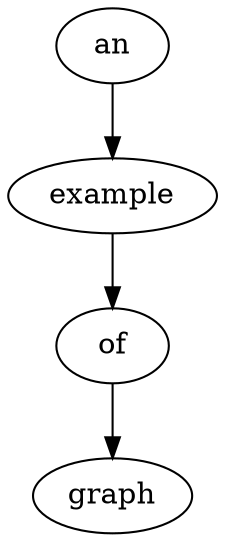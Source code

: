 digraph {
	A [label=an]
	B [label=example]
	C [label=of]
	D [label="graph"]
	A -> B
	B -> C
	C -> D
}
